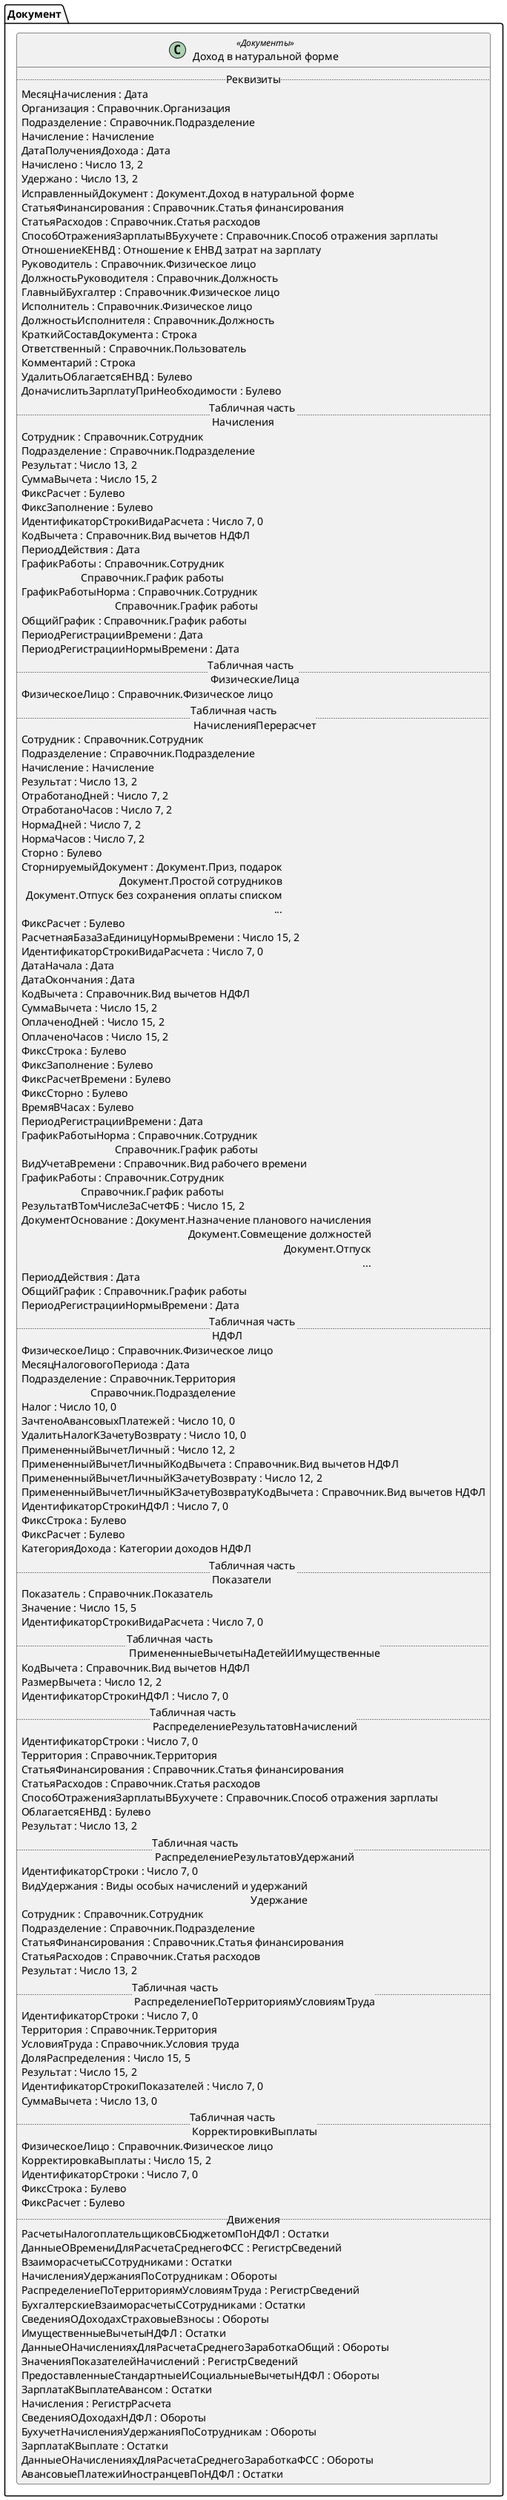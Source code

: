 ﻿@startuml ДоходВНатуральнойФорме
'!include templates.wsd
'..\include templates.wsd
class Документ.ДоходВНатуральнойФорме as "Доход в натуральной форме" <<Документы>>
{
..Реквизиты..
МесяцНачисления : Дата
Организация : Справочник.Организация
Подразделение : Справочник.Подразделение
Начисление : Начисление
ДатаПолученияДохода : Дата
Начислено : Число 13, 2
Удержано : Число 13, 2
ИсправленныйДокумент : Документ.Доход в натуральной форме
СтатьяФинансирования : Справочник.Статья финансирования
СтатьяРасходов : Справочник.Статья расходов
СпособОтраженияЗарплатыВБухучете : Справочник.Способ отражения зарплаты
ОтношениеКЕНВД : Отношение к ЕНВД затрат на зарплату
Руководитель : Справочник.Физическое лицо
ДолжностьРуководителя : Справочник.Должность
ГлавныйБухгалтер : Справочник.Физическое лицо
Исполнитель : Справочник.Физическое лицо
ДолжностьИсполнителя : Справочник.Должность
КраткийСоставДокумента : Строка
Ответственный : Справочник.Пользователь
Комментарий : Строка
УдалитьОблагаетсяЕНВД : Булево
ДоначислитьЗарплатуПриНеобходимости : Булево
..Табличная часть \n Начисления..
Сотрудник : Справочник.Сотрудник
Подразделение : Справочник.Подразделение
Результат : Число 13, 2
СуммаВычета : Число 15, 2
ФиксРасчет : Булево
ФиксЗаполнение : Булево
ИдентификаторСтрокиВидаРасчета : Число 7, 0
КодВычета : Справочник.Вид вычетов НДФЛ
ПериодДействия : Дата
ГрафикРаботы : Справочник.Сотрудник\rСправочник.График работы
ГрафикРаботыНорма : Справочник.Сотрудник\rСправочник.График работы
ОбщийГрафик : Справочник.График работы
ПериодРегистрацииВремени : Дата
ПериодРегистрацииНормыВремени : Дата
..Табличная часть \n ФизическиеЛица..
ФизическоеЛицо : Справочник.Физическое лицо
..Табличная часть \n НачисленияПерерасчет..
Сотрудник : Справочник.Сотрудник
Подразделение : Справочник.Подразделение
Начисление : Начисление
Результат : Число 13, 2
ОтработаноДней : Число 7, 2
ОтработаноЧасов : Число 7, 2
НормаДней : Число 7, 2
НормаЧасов : Число 7, 2
Сторно : Булево
СторнируемыйДокумент : Документ.Приз, подарок\rДокумент.Простой сотрудников\rДокумент.Отпуск без сохранения оплаты списком\r...
ФиксРасчет : Булево
РасчетнаяБазаЗаЕдиницуНормыВремени : Число 15, 2
ИдентификаторСтрокиВидаРасчета : Число 7, 0
ДатаНачала : Дата
ДатаОкончания : Дата
КодВычета : Справочник.Вид вычетов НДФЛ
СуммаВычета : Число 15, 2
ОплаченоДней : Число 15, 2
ОплаченоЧасов : Число 15, 2
ФиксСтрока : Булево
ФиксЗаполнение : Булево
ФиксРасчетВремени : Булево
ФиксСторно : Булево
ВремяВЧасах : Булево
ПериодРегистрацииВремени : Дата
ГрафикРаботыНорма : Справочник.Сотрудник\rСправочник.График работы
ВидУчетаВремени : Справочник.Вид рабочего времени
ГрафикРаботы : Справочник.Сотрудник\rСправочник.График работы
РезультатВТомЧислеЗаСчетФБ : Число 15, 2
ДокументОснование : Документ.Назначение планового начисления\rДокумент.Совмещение должностей\rДокумент.Отпуск\r...
ПериодДействия : Дата
ОбщийГрафик : Справочник.График работы
ПериодРегистрацииНормыВремени : Дата
..Табличная часть \n НДФЛ..
ФизическоеЛицо : Справочник.Физическое лицо
МесяцНалоговогоПериода : Дата
Подразделение : Справочник.Территория\rСправочник.Подразделение
Налог : Число 10, 0
ЗачтеноАвансовыхПлатежей : Число 10, 0
УдалитьНалогКЗачетуВозврату : Число 10, 0
ПримененныйВычетЛичный : Число 12, 2
ПримененныйВычетЛичныйКодВычета : Справочник.Вид вычетов НДФЛ
ПримененныйВычетЛичныйКЗачетуВозврату : Число 12, 2
ПримененныйВычетЛичныйКЗачетуВозвратуКодВычета : Справочник.Вид вычетов НДФЛ
ИдентификаторСтрокиНДФЛ : Число 7, 0
ФиксСтрока : Булево
ФиксРасчет : Булево
КатегорияДохода : Категории доходов НДФЛ
..Табличная часть \n Показатели..
Показатель : Справочник.Показатель
Значение : Число 15, 5
ИдентификаторСтрокиВидаРасчета : Число 7, 0
..Табличная часть \n ПримененныеВычетыНаДетейИИмущественные..
КодВычета : Справочник.Вид вычетов НДФЛ
РазмерВычета : Число 12, 2
ИдентификаторСтрокиНДФЛ : Число 7, 0
..Табличная часть \n РаспределениеРезультатовНачислений..
ИдентификаторСтроки : Число 7, 0
Территория : Справочник.Территория
СтатьяФинансирования : Справочник.Статья финансирования
СтатьяРасходов : Справочник.Статья расходов
СпособОтраженияЗарплатыВБухучете : Справочник.Способ отражения зарплаты
ОблагаетсяЕНВД : Булево
Результат : Число 13, 2
..Табличная часть \n РаспределениеРезультатовУдержаний..
ИдентификаторСтроки : Число 7, 0
ВидУдержания : Виды особых начислений и удержаний\rУдержание
Сотрудник : Справочник.Сотрудник
Подразделение : Справочник.Подразделение
СтатьяФинансирования : Справочник.Статья финансирования
СтатьяРасходов : Справочник.Статья расходов
Результат : Число 13, 2
..Табличная часть \n РаспределениеПоТерриториямУсловиямТруда..
ИдентификаторСтроки : Число 7, 0
Территория : Справочник.Территория
УсловияТруда : Справочник.Условия труда
ДоляРаспределения : Число 15, 5
Результат : Число 15, 2
ИдентификаторСтрокиПоказателей : Число 7, 0
СуммаВычета : Число 13, 0
..Табличная часть \n КорректировкиВыплаты..
ФизическоеЛицо : Справочник.Физическое лицо
КорректировкаВыплаты : Число 15, 2
ИдентификаторСтроки : Число 7, 0
ФиксСтрока : Булево
ФиксРасчет : Булево
..Движения..
РасчетыНалогоплательщиковСБюджетомПоНДФЛ : Остатки
ДанныеОВремениДляРасчетаСреднегоФСС : РегистрСведений
ВзаиморасчетыССотрудниками : Остатки
НачисленияУдержанияПоСотрудникам : Обороты
РаспределениеПоТерриториямУсловиямТруда : РегистрСведений
БухгалтерскиеВзаиморасчетыССотрудниками : Остатки
СведенияОДоходахСтраховыеВзносы : Обороты
ИмущественныеВычетыНДФЛ : Остатки
ДанныеОНачисленияхДляРасчетаСреднегоЗаработкаОбщий : Обороты
ЗначенияПоказателейНачислений : РегистрСведений
ПредоставленныеСтандартныеИСоциальныеВычетыНДФЛ : Обороты
ЗарплатаКВыплатеАвансом : Остатки
Начисления : РегистрРасчета
СведенияОДоходахНДФЛ : Обороты
БухучетНачисленияУдержанияПоСотрудникам : Обороты
ЗарплатаКВыплате : Остатки
ДанныеОНачисленияхДляРасчетаСреднегоЗаработкаФСС : Обороты
АвансовыеПлатежиИностранцевПоНДФЛ : Остатки
}
@enduml

